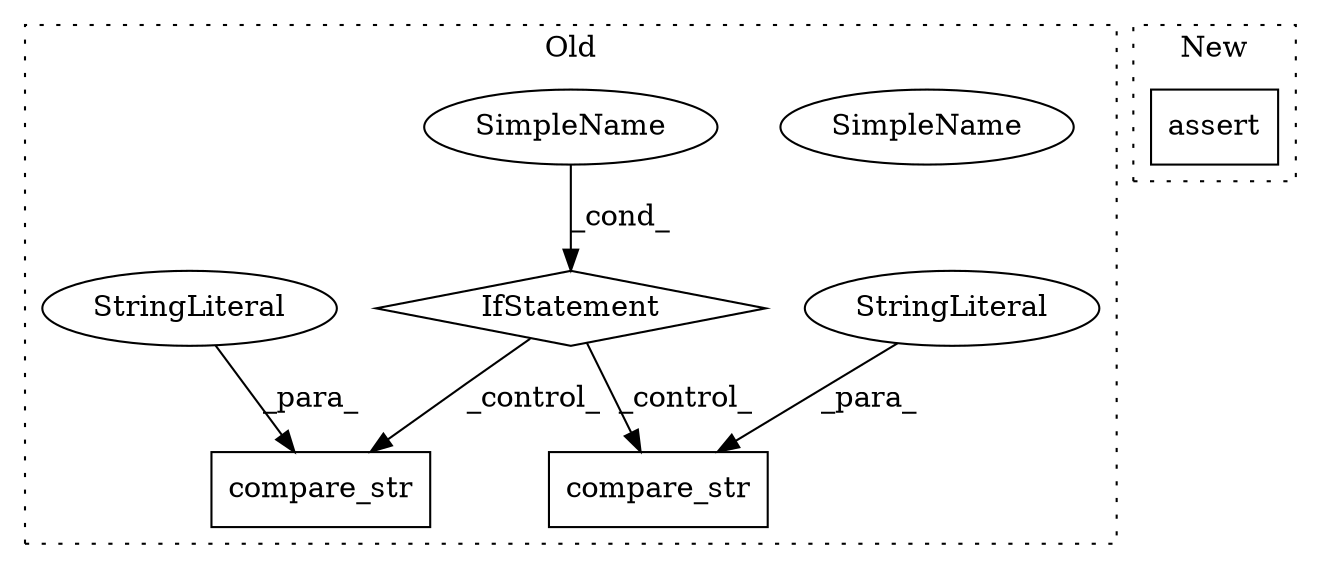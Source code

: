 digraph G {
subgraph cluster0 {
1 [label="compare_str" a="32" s="22689,22706" l="12,1" shape="box"];
3 [label="IfStatement" a="25" s="22602,22609" l="4,2" shape="diamond"];
4 [label="compare_str" a="32" s="22619,22640" l="12,1" shape="box"];
5 [label="SimpleName" a="42" s="22606" l="3" shape="ellipse"];
6 [label="StringLiteral" a="45" s="22631" l="9" shape="ellipse"];
7 [label="StringLiteral" a="45" s="22701" l="5" shape="ellipse"];
8 [label="SimpleName" a="42" s="22606" l="3" shape="ellipse"];
label = "Old";
style="dotted";
}
subgraph cluster1 {
2 [label="assert" a="32" s="22137,22205" l="12,1" shape="box"];
label = "New";
style="dotted";
}
3 -> 4 [label="_control_"];
3 -> 1 [label="_control_"];
6 -> 4 [label="_para_"];
7 -> 1 [label="_para_"];
8 -> 3 [label="_cond_"];
}